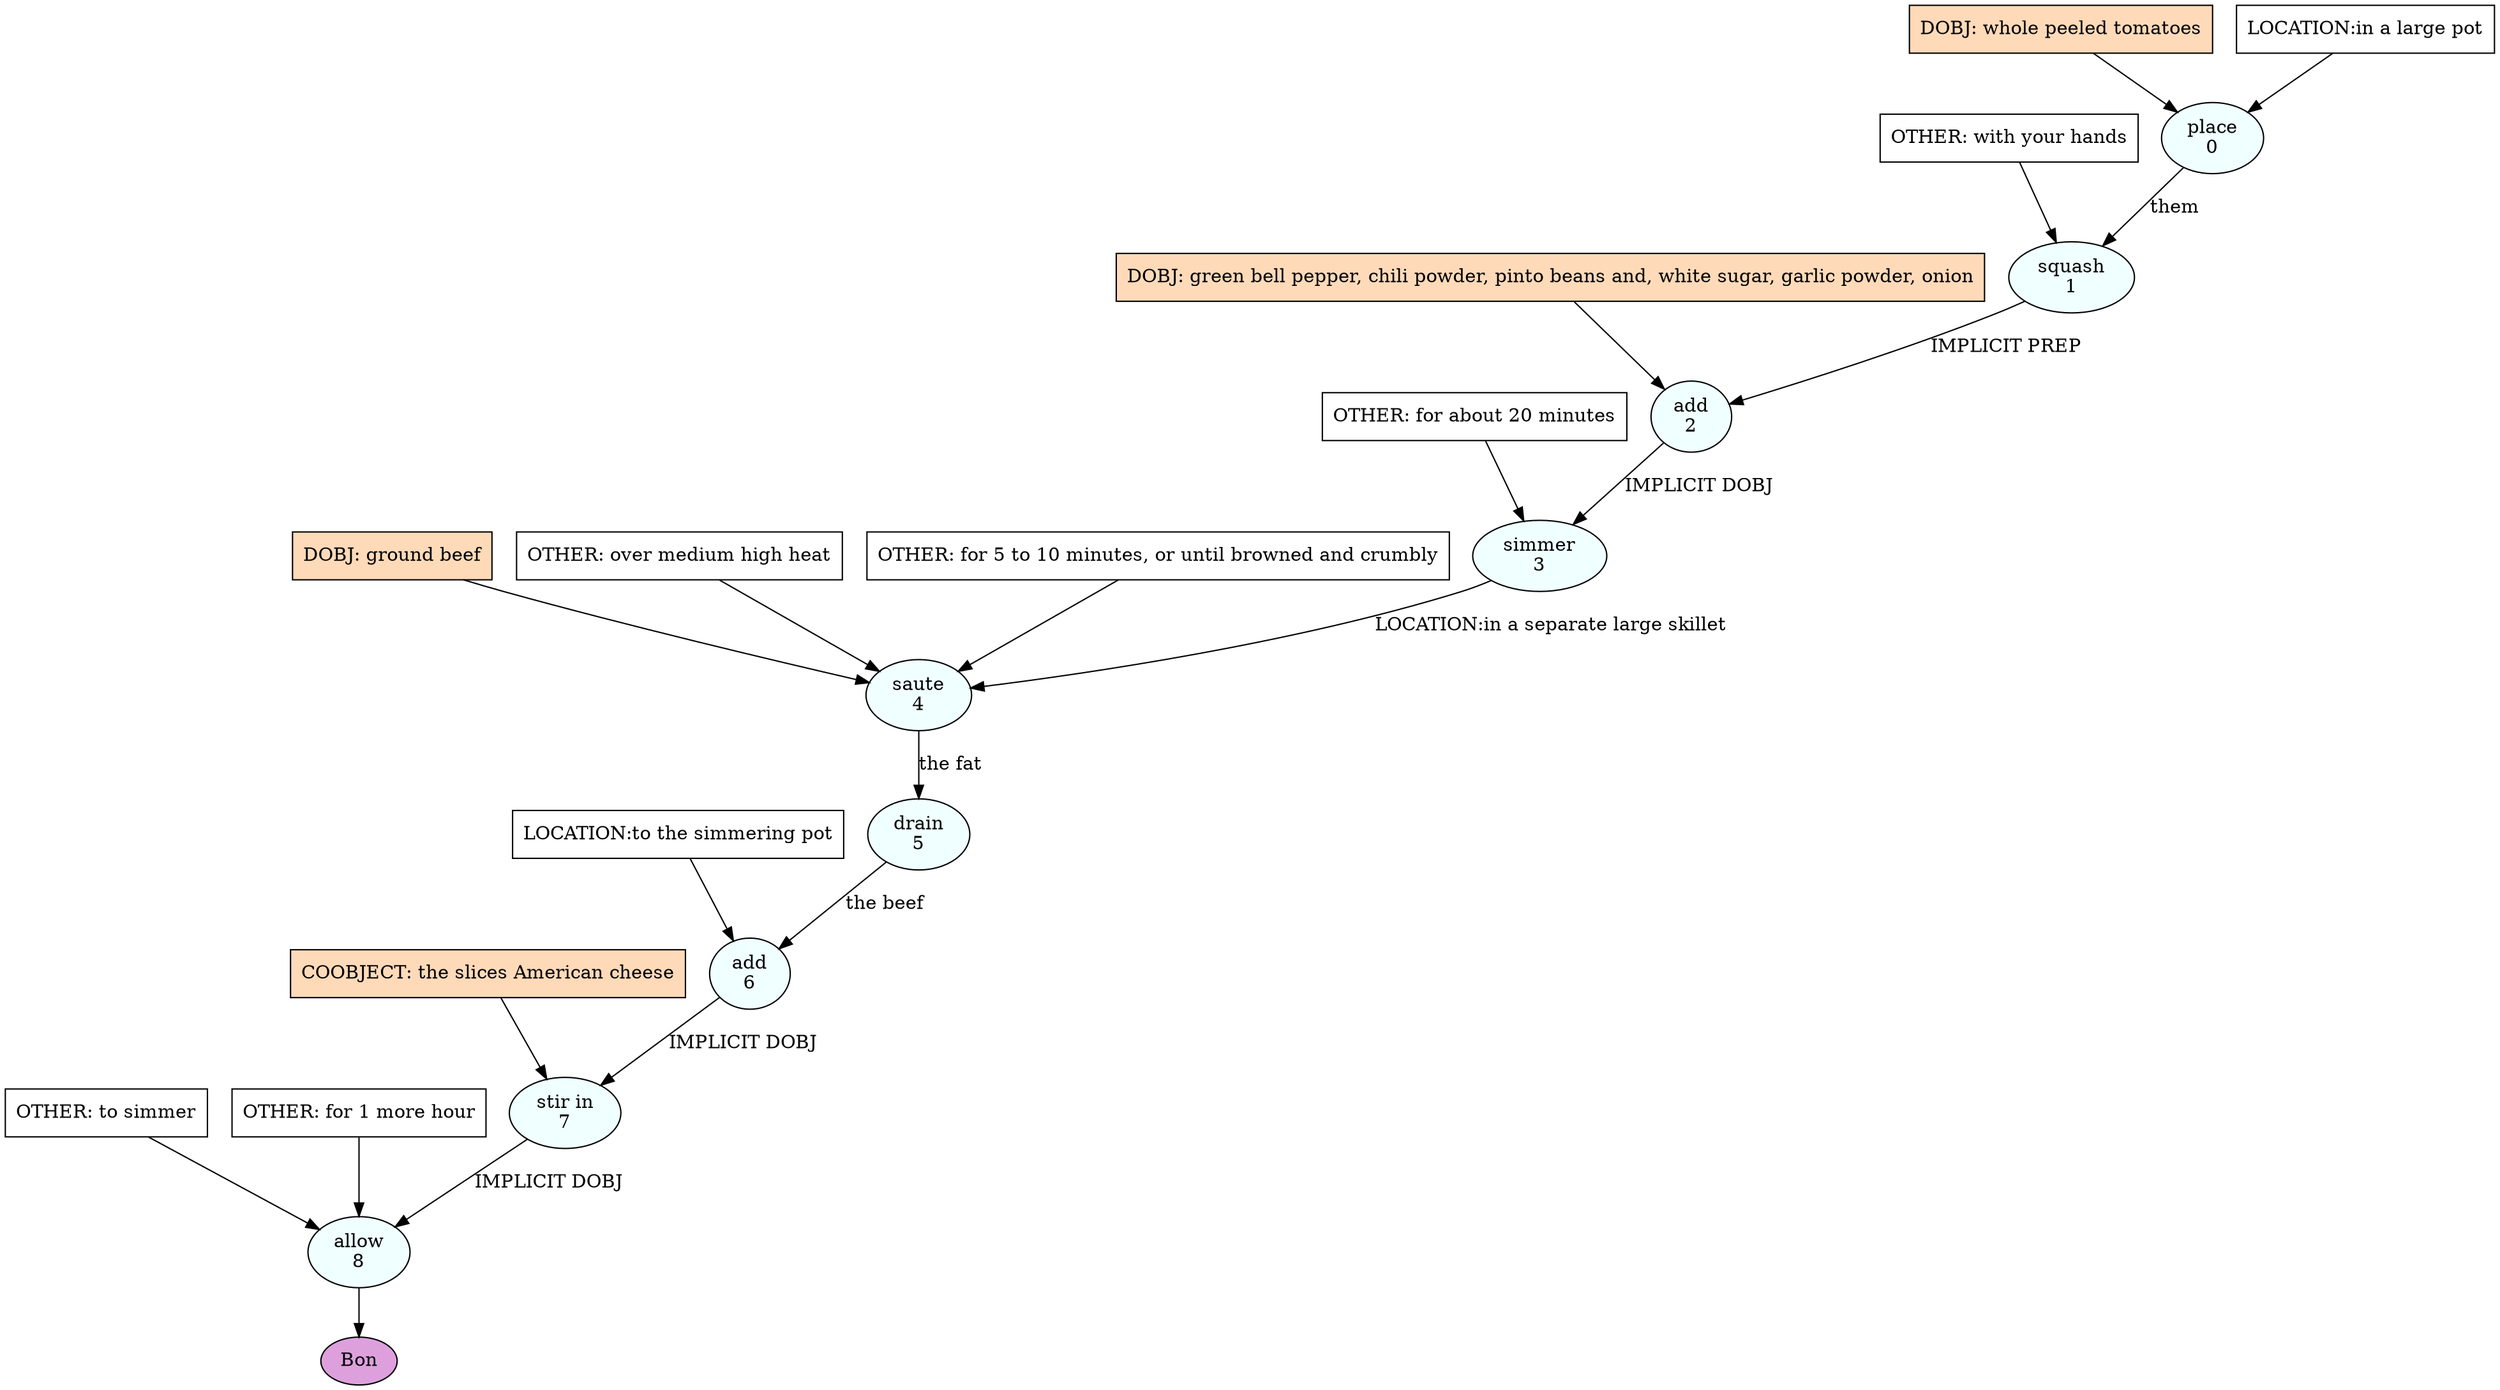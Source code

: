 digraph recipe {
E0[label="place
0", shape=oval, style=filled, fillcolor=azure]
E1[label="squash
1", shape=oval, style=filled, fillcolor=azure]
E2[label="add
2", shape=oval, style=filled, fillcolor=azure]
E3[label="simmer
3", shape=oval, style=filled, fillcolor=azure]
E4[label="saute
4", shape=oval, style=filled, fillcolor=azure]
E5[label="drain
5", shape=oval, style=filled, fillcolor=azure]
E6[label="add
6", shape=oval, style=filled, fillcolor=azure]
E7[label="stir in
7", shape=oval, style=filled, fillcolor=azure]
E8[label="allow
8", shape=oval, style=filled, fillcolor=azure]
D0[label="DOBJ: whole peeled tomatoes", shape=box, style=filled, fillcolor=peachpuff]
D0 -> E0
P0_0[label="LOCATION:in a large pot", shape=box, style=filled, fillcolor=white]
P0_0 -> E0
E0 -> E1 [label="them"]
O1_0_0[label="OTHER: with your hands", shape=box, style=filled, fillcolor=white]
O1_0_0 -> E1
D2_ing[label="DOBJ: green bell pepper, chili powder, pinto beans and, white sugar, garlic powder, onion", shape=box, style=filled, fillcolor=peachpuff]
D2_ing -> E2
E1 -> E2 [label="IMPLICIT PREP"]
E2 -> E3 [label="IMPLICIT DOBJ"]
O3_0_0[label="OTHER: for about 20 minutes", shape=box, style=filled, fillcolor=white]
O3_0_0 -> E3
D4_ing[label="DOBJ: ground beef", shape=box, style=filled, fillcolor=peachpuff]
D4_ing -> E4
E3 -> E4 [label="LOCATION:in a separate large skillet"]
O4_0_0[label="OTHER: over medium high heat", shape=box, style=filled, fillcolor=white]
O4_0_0 -> E4
O4_1_0[label="OTHER: for 5 to 10 minutes, or until browned and crumbly", shape=box, style=filled, fillcolor=white]
O4_1_0 -> E4
E4 -> E5 [label="the fat"]
E5 -> E6 [label="the beef"]
P6_0_0[label="LOCATION:to the simmering pot", shape=box, style=filled, fillcolor=white]
P6_0_0 -> E6
E6 -> E7 [label="IMPLICIT DOBJ"]
P7_0_ing[label="COOBJECT: the slices American cheese", shape=box, style=filled, fillcolor=peachpuff]
P7_0_ing -> E7
E7 -> E8 [label="IMPLICIT DOBJ"]
O8_0_0[label="OTHER: to simmer", shape=box, style=filled, fillcolor=white]
O8_0_0 -> E8
O8_1_0[label="OTHER: for 1 more hour", shape=box, style=filled, fillcolor=white]
O8_1_0 -> E8
EOR[label="Bon", shape=oval, style=filled, fillcolor=plum]
E8 -> EOR
}

